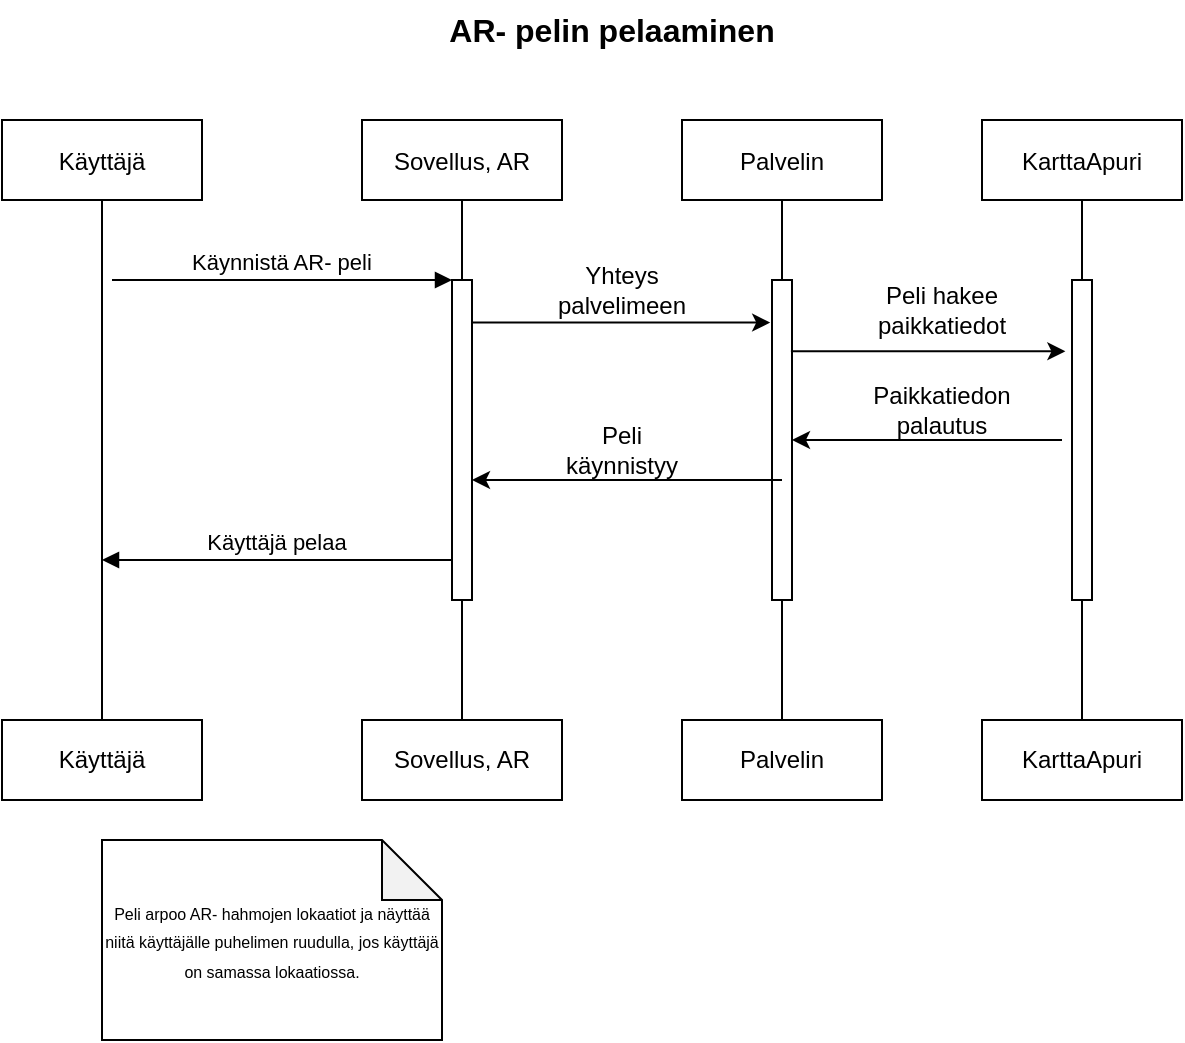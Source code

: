 <mxfile version="20.5.0" type="github">
  <diagram id="kgpKYQtTHZ0yAKxKKP6v" name="Page-1">
    <mxGraphModel dx="809" dy="767" grid="1" gridSize="10" guides="1" tooltips="1" connect="1" arrows="1" fold="1" page="1" pageScale="1" pageWidth="850" pageHeight="1100" math="0" shadow="0">
      <root>
        <mxCell id="0" />
        <mxCell id="1" parent="0" />
        <mxCell id="F7hGEdeKiwKAwRuh3jh2-2" style="edgeStyle=orthogonalEdgeStyle;rounded=0;orthogonalLoop=1;jettySize=auto;html=1;endArrow=none;endFill=0;" edge="1" parent="1" source="3nuBFxr9cyL0pnOWT2aG-1">
          <mxGeometry relative="1" as="geometry">
            <mxPoint x="170" y="380" as="targetPoint" />
          </mxGeometry>
        </mxCell>
        <mxCell id="3nuBFxr9cyL0pnOWT2aG-1" value="Käyttäjä" style="shape=umlLifeline;perimeter=lifelinePerimeter;container=1;collapsible=0;recursiveResize=0;rounded=0;shadow=0;strokeWidth=1;" parent="1" vertex="1">
          <mxGeometry x="120" y="80" width="100" height="40" as="geometry" />
        </mxCell>
        <mxCell id="F7hGEdeKiwKAwRuh3jh2-1" style="edgeStyle=orthogonalEdgeStyle;rounded=0;orthogonalLoop=1;jettySize=auto;html=1;endArrow=none;endFill=0;" edge="1" parent="1" source="3nuBFxr9cyL0pnOWT2aG-5">
          <mxGeometry relative="1" as="geometry">
            <mxPoint x="350" y="380" as="targetPoint" />
          </mxGeometry>
        </mxCell>
        <mxCell id="3nuBFxr9cyL0pnOWT2aG-5" value="Sovellus, AR" style="shape=umlLifeline;perimeter=lifelinePerimeter;container=1;collapsible=0;recursiveResize=0;rounded=0;shadow=0;strokeWidth=1;" parent="1" vertex="1">
          <mxGeometry x="300" y="80" width="100" height="40" as="geometry" />
        </mxCell>
        <mxCell id="3nuBFxr9cyL0pnOWT2aG-6" value="" style="points=[];perimeter=orthogonalPerimeter;rounded=0;shadow=0;strokeWidth=1;" parent="3nuBFxr9cyL0pnOWT2aG-5" vertex="1">
          <mxGeometry x="45" y="80" width="10" height="160" as="geometry" />
        </mxCell>
        <mxCell id="3nuBFxr9cyL0pnOWT2aG-8" value="Käynnistä AR- peli" style="verticalAlign=bottom;endArrow=block;entryX=0;entryY=0;shadow=0;strokeWidth=1;" parent="1" target="3nuBFxr9cyL0pnOWT2aG-6" edge="1">
          <mxGeometry relative="1" as="geometry">
            <mxPoint x="175" y="160.0" as="sourcePoint" />
          </mxGeometry>
        </mxCell>
        <mxCell id="3nuBFxr9cyL0pnOWT2aG-9" value="Käyttäjä pelaa" style="verticalAlign=bottom;endArrow=block;shadow=0;strokeWidth=1;" parent="1" source="3nuBFxr9cyL0pnOWT2aG-6" edge="1">
          <mxGeometry relative="1" as="geometry">
            <mxPoint x="240" y="200" as="sourcePoint" />
            <mxPoint x="170" y="300" as="targetPoint" />
            <Array as="points">
              <mxPoint x="300" y="300" />
            </Array>
          </mxGeometry>
        </mxCell>
        <mxCell id="F7hGEdeKiwKAwRuh3jh2-3" value="&lt;span style=&quot;&quot;&gt;Käyttäjä&lt;/span&gt;" style="rounded=0;whiteSpace=wrap;html=1;" vertex="1" parent="1">
          <mxGeometry x="120" y="380" width="100" height="40" as="geometry" />
        </mxCell>
        <mxCell id="F7hGEdeKiwKAwRuh3jh2-4" value="&lt;span style=&quot;&quot;&gt;Sovellus, AR&lt;/span&gt;" style="rounded=0;whiteSpace=wrap;html=1;" vertex="1" parent="1">
          <mxGeometry x="300" y="380" width="100" height="40" as="geometry" />
        </mxCell>
        <mxCell id="F7hGEdeKiwKAwRuh3jh2-5" style="edgeStyle=orthogonalEdgeStyle;rounded=0;orthogonalLoop=1;jettySize=auto;html=1;endArrow=none;endFill=0;" edge="1" parent="1" source="F7hGEdeKiwKAwRuh3jh2-6">
          <mxGeometry relative="1" as="geometry">
            <mxPoint x="660" y="380" as="targetPoint" />
          </mxGeometry>
        </mxCell>
        <mxCell id="F7hGEdeKiwKAwRuh3jh2-6" value="KarttaApuri" style="shape=umlLifeline;perimeter=lifelinePerimeter;container=1;collapsible=0;recursiveResize=0;rounded=0;shadow=0;strokeWidth=1;" vertex="1" parent="1">
          <mxGeometry x="610" y="80" width="100" height="40" as="geometry" />
        </mxCell>
        <mxCell id="F7hGEdeKiwKAwRuh3jh2-7" value="" style="points=[];perimeter=orthogonalPerimeter;rounded=0;shadow=0;strokeWidth=1;" vertex="1" parent="F7hGEdeKiwKAwRuh3jh2-6">
          <mxGeometry x="45" y="80" width="10" height="160" as="geometry" />
        </mxCell>
        <mxCell id="F7hGEdeKiwKAwRuh3jh2-8" value="&lt;span style=&quot;&quot;&gt;KarttaApuri&lt;/span&gt;" style="rounded=0;whiteSpace=wrap;html=1;" vertex="1" parent="1">
          <mxGeometry x="610" y="380" width="100" height="40" as="geometry" />
        </mxCell>
        <mxCell id="F7hGEdeKiwKAwRuh3jh2-9" style="edgeStyle=orthogonalEdgeStyle;rounded=0;orthogonalLoop=1;jettySize=auto;html=1;endArrow=none;endFill=0;" edge="1" parent="1" source="F7hGEdeKiwKAwRuh3jh2-10">
          <mxGeometry relative="1" as="geometry">
            <mxPoint x="510.0" y="380" as="targetPoint" />
          </mxGeometry>
        </mxCell>
        <mxCell id="F7hGEdeKiwKAwRuh3jh2-10" value="Palvelin" style="shape=umlLifeline;perimeter=lifelinePerimeter;container=1;collapsible=0;recursiveResize=0;rounded=0;shadow=0;strokeWidth=1;" vertex="1" parent="1">
          <mxGeometry x="460" y="80" width="100" height="40" as="geometry" />
        </mxCell>
        <mxCell id="F7hGEdeKiwKAwRuh3jh2-11" value="" style="points=[];perimeter=orthogonalPerimeter;rounded=0;shadow=0;strokeWidth=1;" vertex="1" parent="F7hGEdeKiwKAwRuh3jh2-10">
          <mxGeometry x="45" y="80" width="10" height="160" as="geometry" />
        </mxCell>
        <mxCell id="F7hGEdeKiwKAwRuh3jh2-12" value="&lt;span style=&quot;&quot;&gt;Palvelin&lt;/span&gt;" style="rounded=0;whiteSpace=wrap;html=1;" vertex="1" parent="1">
          <mxGeometry x="460" y="380" width="100" height="40" as="geometry" />
        </mxCell>
        <mxCell id="F7hGEdeKiwKAwRuh3jh2-13" value="" style="endArrow=classic;html=1;rounded=0;entryX=-0.09;entryY=0.133;entryDx=0;entryDy=0;entryPerimeter=0;" edge="1" parent="1" source="3nuBFxr9cyL0pnOWT2aG-6" target="F7hGEdeKiwKAwRuh3jh2-11">
          <mxGeometry width="50" height="50" relative="1" as="geometry">
            <mxPoint x="340" y="330" as="sourcePoint" />
            <mxPoint x="390" y="280" as="targetPoint" />
          </mxGeometry>
        </mxCell>
        <mxCell id="F7hGEdeKiwKAwRuh3jh2-15" value="Yhteys palvelimeen" style="text;html=1;strokeColor=none;fillColor=none;align=center;verticalAlign=middle;whiteSpace=wrap;rounded=0;" vertex="1" parent="1">
          <mxGeometry x="400" y="150" width="60" height="30" as="geometry" />
        </mxCell>
        <mxCell id="F7hGEdeKiwKAwRuh3jh2-16" value="" style="endArrow=classic;html=1;rounded=0;entryX=-0.331;entryY=0.223;entryDx=0;entryDy=0;entryPerimeter=0;exitX=0.945;exitY=0.223;exitDx=0;exitDy=0;exitPerimeter=0;" edge="1" parent="1" source="F7hGEdeKiwKAwRuh3jh2-11" target="F7hGEdeKiwKAwRuh3jh2-7">
          <mxGeometry width="50" height="50" relative="1" as="geometry">
            <mxPoint x="340" y="320" as="sourcePoint" />
            <mxPoint x="390" y="270" as="targetPoint" />
          </mxGeometry>
        </mxCell>
        <mxCell id="F7hGEdeKiwKAwRuh3jh2-17" value="Peli hakee paikkatiedot" style="text;html=1;strokeColor=none;fillColor=none;align=center;verticalAlign=middle;whiteSpace=wrap;rounded=0;" vertex="1" parent="1">
          <mxGeometry x="560" y="160" width="60" height="30" as="geometry" />
        </mxCell>
        <mxCell id="F7hGEdeKiwKAwRuh3jh2-18" value="" style="endArrow=classic;html=1;rounded=0;" edge="1" parent="1" target="F7hGEdeKiwKAwRuh3jh2-11">
          <mxGeometry width="50" height="50" relative="1" as="geometry">
            <mxPoint x="650" y="240" as="sourcePoint" />
            <mxPoint x="390" y="270" as="targetPoint" />
            <Array as="points">
              <mxPoint x="580" y="240" />
            </Array>
          </mxGeometry>
        </mxCell>
        <mxCell id="F7hGEdeKiwKAwRuh3jh2-19" value="Paikkatiedon palautus" style="text;html=1;strokeColor=none;fillColor=none;align=center;verticalAlign=middle;whiteSpace=wrap;rounded=0;" vertex="1" parent="1">
          <mxGeometry x="560" y="210" width="60" height="30" as="geometry" />
        </mxCell>
        <mxCell id="F7hGEdeKiwKAwRuh3jh2-20" value="" style="endArrow=classic;html=1;rounded=0;exitX=0.5;exitY=0.625;exitDx=0;exitDy=0;exitPerimeter=0;" edge="1" parent="1" source="F7hGEdeKiwKAwRuh3jh2-11" target="3nuBFxr9cyL0pnOWT2aG-6">
          <mxGeometry width="50" height="50" relative="1" as="geometry">
            <mxPoint x="340" y="310" as="sourcePoint" />
            <mxPoint x="390" y="260" as="targetPoint" />
          </mxGeometry>
        </mxCell>
        <mxCell id="F7hGEdeKiwKAwRuh3jh2-21" value="Peli käynnistyy" style="text;html=1;strokeColor=none;fillColor=none;align=center;verticalAlign=middle;whiteSpace=wrap;rounded=0;" vertex="1" parent="1">
          <mxGeometry x="400" y="230" width="60" height="30" as="geometry" />
        </mxCell>
        <mxCell id="F7hGEdeKiwKAwRuh3jh2-22" value="&lt;font style=&quot;font-size: 8px;&quot;&gt;Peli arpoo AR- hahmojen lokaatiot ja näyttää niitä käyttäjälle puhelimen ruudulla, jos käyttäjä on samassa lokaatiossa.&lt;/font&gt;" style="shape=note;whiteSpace=wrap;html=1;backgroundOutline=1;darkOpacity=0.05;" vertex="1" parent="1">
          <mxGeometry x="170" y="440" width="170" height="100" as="geometry" />
        </mxCell>
        <mxCell id="F7hGEdeKiwKAwRuh3jh2-23" value="&lt;b&gt;&lt;font style=&quot;font-size: 16px;&quot;&gt;AR- pelin pelaaminen&lt;/font&gt;&lt;/b&gt;" style="text;html=1;strokeColor=none;fillColor=none;align=center;verticalAlign=middle;whiteSpace=wrap;rounded=0;fontSize=8;" vertex="1" parent="1">
          <mxGeometry x="330" y="20" width="190" height="30" as="geometry" />
        </mxCell>
      </root>
    </mxGraphModel>
  </diagram>
</mxfile>

